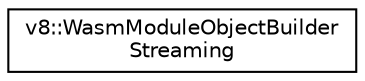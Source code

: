 digraph "Graphical Class Hierarchy"
{
  edge [fontname="Helvetica",fontsize="10",labelfontname="Helvetica",labelfontsize="10"];
  node [fontname="Helvetica",fontsize="10",shape=record];
  rankdir="LR";
  Node1 [label="v8::WasmModuleObjectBuilder\lStreaming",height=0.2,width=0.4,color="black", fillcolor="white", style="filled",URL="$classv8_1_1WasmModuleObjectBuilderStreaming.html"];
}
